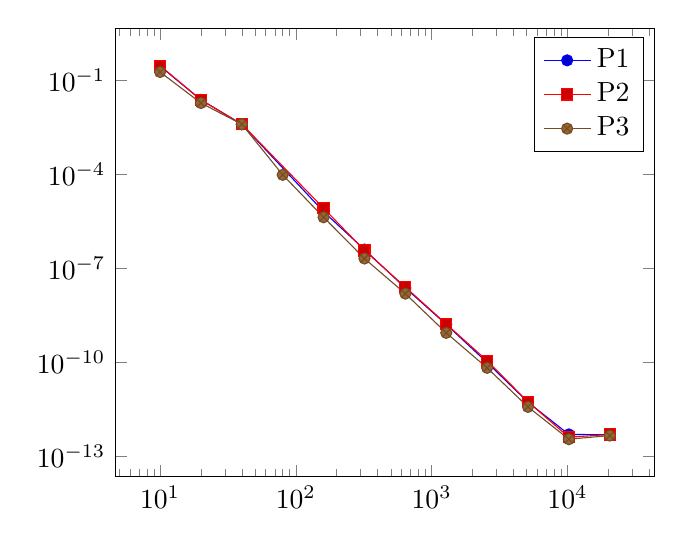 \begin{tikzpicture}
\begin{axis}[ymode={log}, xmode={log}]
    \addplot+
        table[row sep={\\}]
        {
            \\
            10.0  0.286  \\
            20.0  0.024  \\
            40.0  0.004  \\
            80.0  0.0  \\
            160.0  6.453e-6  \\
            320.0  3.974e-7  \\
            640.0  2.369e-8  \\
            1280.0  1.618e-9  \\
            2560.0  9.851e-11  \\
            5120.0  5.317e-12  \\
            10240.0  4.971e-13  \\
            20480.0  4.869e-13  \\
        }
        ;
    \addlegendentry {P1}
    \addplot+
        table[row sep={\\}]
        {
            \\
            10.0  0.298  \\
            20.0  0.024  \\
            40.0  0.004  \\
            80.0  0.0  \\
            160.0  8.316e-6  \\
            320.0  3.737e-7  \\
            640.0  2.526e-8  \\
            1280.0  1.671e-9  \\
            2560.0  1.126e-10  \\
            5120.0  5.448e-12  \\
            10240.0  4.046e-13  \\
            20480.0  4.957e-13  \\
        }
        ;
    \addlegendentry {P2}
    \addplot+
        table[row sep={\\}]
        {
            \\
            10.0  0.186  \\
            20.0  0.019  \\
            40.0  0.004  \\
            80.0  9.674e-5  \\
            160.0  4.279e-6  \\
            320.0  2.061e-7  \\
            640.0  1.556e-8  \\
            1280.0  8.705e-10  \\
            2560.0  6.645e-11  \\
            5120.0  3.762e-12  \\
            10240.0  3.506e-13  \\
            20480.0  4.577e-13  \\
        }
        ;
    \addlegendentry {P3}
\end{axis}
\end{tikzpicture}
